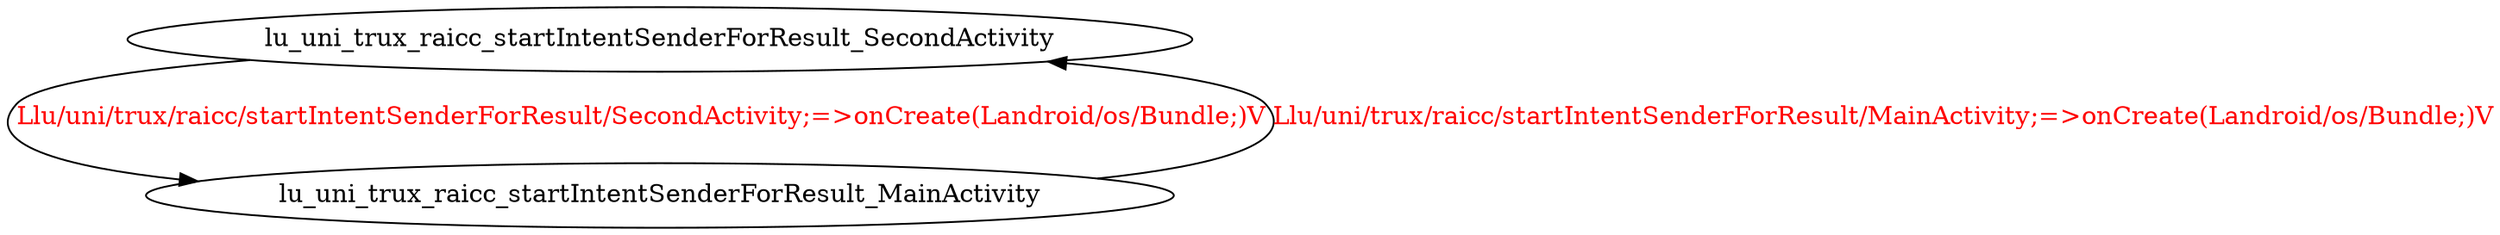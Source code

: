 digraph G {
lu_uni_trux_raicc_startIntentSenderForResult_SecondActivity -> lu_uni_trux_raicc_startIntentSenderForResult_MainActivity [label="Llu/uni/trux/raicc/startIntentSenderForResult/SecondActivity;=>onCreate(Landroid/os/Bundle;)V", fontcolor="red"];
lu_uni_trux_raicc_startIntentSenderForResult_MainActivity -> lu_uni_trux_raicc_startIntentSenderForResult_SecondActivity [label="Llu/uni/trux/raicc/startIntentSenderForResult/MainActivity;=>onCreate(Landroid/os/Bundle;)V", fontcolor="red"];
}
